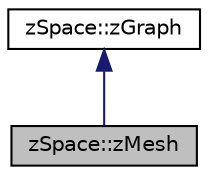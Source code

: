 digraph "zSpace::zMesh"
{
 // LATEX_PDF_SIZE
  edge [fontname="Helvetica",fontsize="10",labelfontname="Helvetica",labelfontsize="10"];
  node [fontname="Helvetica",fontsize="10",shape=record];
  Node0 [label="zSpace::zMesh",height=0.2,width=0.4,color="black", fillcolor="grey75", style="filled", fontcolor="black",tooltip="A half edge mesh class."];
  Node1 -> Node0 [dir="back",color="midnightblue",fontsize="10",style="solid",fontname="Helvetica"];
  Node1 [label="zSpace::zGraph",height=0.2,width=0.4,color="black", fillcolor="white", style="filled",URL="$classz_space_1_1z_graph.html",tooltip="A half edge graph class."];
}
